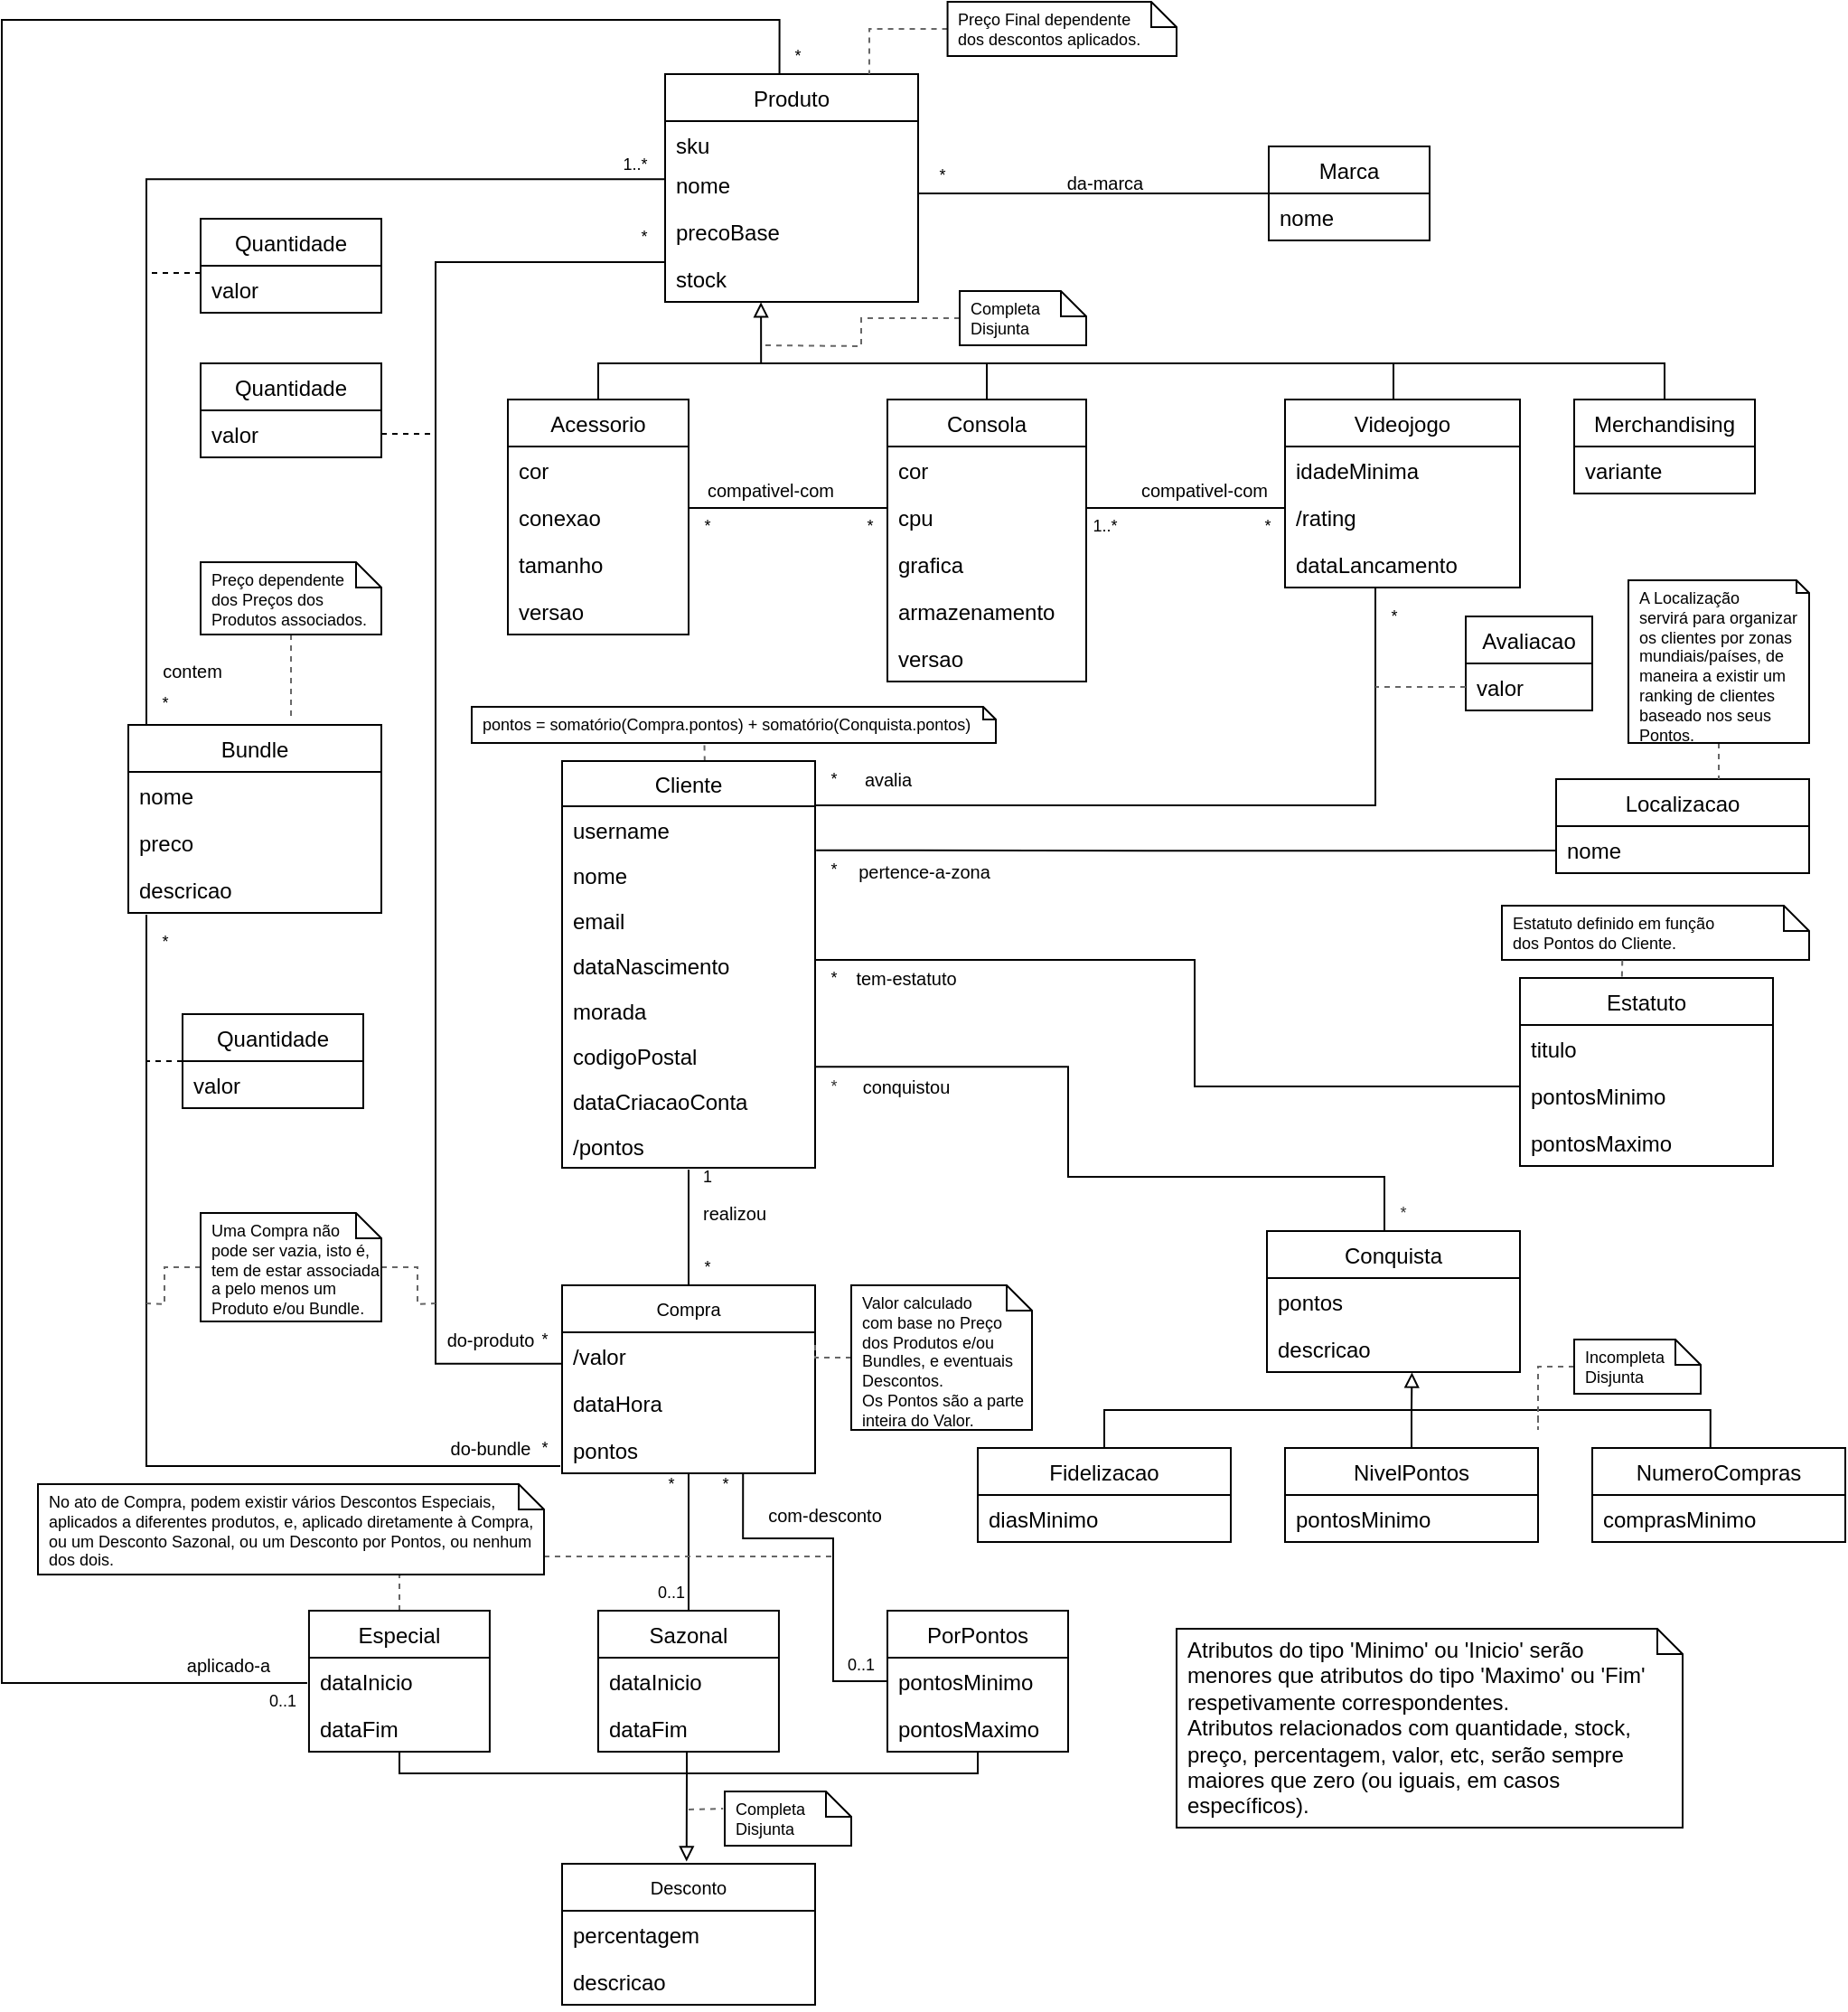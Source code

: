 <mxfile compressed="true" version="12.9.3" type="device"><diagram id="XirdAYtwLanPhZYWPiUQ" name="Page-1"><mxGraphModel dx="2048" dy="654" grid="1" gridSize="10" guides="0" tooltips="1" connect="0" arrows="1" fold="0" page="1" pageScale="1" pageWidth="827" pageHeight="1169" math="0" shadow="0"><root><mxCell id="0"/><mxCell id="1" parent="0"/><mxCell id="_2q6Q1cJk5PwGwruxOZ1-65" style="edgeStyle=orthogonalEdgeStyle;rounded=0;orthogonalLoop=1;jettySize=auto;html=1;startArrow=none;startFill=0;endArrow=none;endFill=0;exitX=0.452;exitY=0.001;exitDx=0;exitDy=0;exitPerimeter=0;" parent="1" source="MIQp0R-7wLydccES5jGq-1" edge="1"><mxGeometry relative="1" as="geometry"><mxPoint x="-41.03" y="969.97" as="targetPoint"/><Array as="points"><mxPoint x="220" y="50"/><mxPoint x="-210" y="50"/><mxPoint x="-210" y="970"/></Array><mxPoint x="186.97" y="-30.03" as="sourcePoint"/></mxGeometry></mxCell><mxCell id="MIQp0R-7wLydccES5jGq-1" value="Produto" style="swimlane;fontStyle=0;childLayout=stackLayout;horizontal=1;startSize=26;horizontalStack=0;resizeParent=1;resizeParentMax=0;resizeLast=0;collapsible=1;marginBottom=0;" parent="1" vertex="1"><mxGeometry x="157" y="80" width="140" height="126" as="geometry"/></mxCell><mxCell id="MIQp0R-7wLydccES5jGq-2" value="sku" style="text;strokeColor=none;fillColor=none;align=left;verticalAlign=top;spacingLeft=4;spacingRight=4;overflow=hidden;rotatable=0;points=[[0,0.5],[1,0.5]];portConstraint=eastwest;fontStyle=0" parent="MIQp0R-7wLydccES5jGq-1" vertex="1"><mxGeometry y="26" width="140" height="22" as="geometry"/></mxCell><mxCell id="MIQp0R-7wLydccES5jGq-3" value="nome" style="text;strokeColor=none;fillColor=none;align=left;verticalAlign=top;spacingLeft=4;spacingRight=4;overflow=hidden;rotatable=0;points=[[0,0.5],[1,0.5]];portConstraint=eastwest;" parent="MIQp0R-7wLydccES5jGq-1" vertex="1"><mxGeometry y="48" width="140" height="26" as="geometry"/></mxCell><mxCell id="pfozuLnbSgyj9TIMn1p2-9" value="precoBase" style="text;strokeColor=none;fillColor=none;align=left;verticalAlign=top;spacingLeft=4;spacingRight=4;overflow=hidden;rotatable=0;points=[[0,0.5],[1,0.5]];portConstraint=eastwest;" parent="MIQp0R-7wLydccES5jGq-1" vertex="1"><mxGeometry y="74" width="140" height="26" as="geometry"/></mxCell><mxCell id="_2q6Q1cJk5PwGwruxOZ1-12" value="stock" style="text;strokeColor=none;fillColor=none;align=left;verticalAlign=top;spacingLeft=4;spacingRight=4;overflow=hidden;rotatable=0;points=[[0,0.5],[1,0.5]];portConstraint=eastwest;" parent="MIQp0R-7wLydccES5jGq-1" vertex="1"><mxGeometry y="100" width="140" height="26" as="geometry"/></mxCell><mxCell id="MIQp0R-7wLydccES5jGq-10" style="edgeStyle=orthogonalEdgeStyle;rounded=0;orthogonalLoop=1;jettySize=auto;html=1;exitX=0;exitY=0.5;exitDx=0;exitDy=0;startArrow=none;startFill=0;endArrow=none;endFill=0;" parent="1" source="MIQp0R-7wLydccES5jGq-5" edge="1"><mxGeometry relative="1" as="geometry"><mxPoint x="297" y="146" as="targetPoint"/><Array as="points"><mxPoint x="297" y="146"/></Array></mxGeometry></mxCell><mxCell id="MIQp0R-7wLydccES5jGq-11" value="da-marca" style="text;html=1;align=center;verticalAlign=middle;resizable=0;points=[];labelBackgroundColor=none;fontSize=10;" parent="MIQp0R-7wLydccES5jGq-10" vertex="1" connectable="0"><mxGeometry x="-0.094" relative="1" as="geometry"><mxPoint x="-2.76" y="-6" as="offset"/></mxGeometry></mxCell><mxCell id="MIQp0R-7wLydccES5jGq-12" value="*" style="text;html=1;align=center;verticalAlign=top;resizable=0;points=[];labelBackgroundColor=none;labelPosition=center;verticalLabelPosition=bottom;fontSize=9;" parent="MIQp0R-7wLydccES5jGq-10" vertex="1" connectable="0"><mxGeometry x="0.287" y="-1" relative="1" as="geometry"><mxPoint x="-56.17" y="-21" as="offset"/></mxGeometry></mxCell><mxCell id="MIQp0R-7wLydccES5jGq-47" style="edgeStyle=orthogonalEdgeStyle;rounded=0;orthogonalLoop=1;jettySize=auto;html=1;endArrow=block;endFill=0;entryX=0.379;entryY=1.007;entryDx=0;entryDy=0;entryPerimeter=0;" parent="1" source="MIQp0R-7wLydccES5jGq-35" target="_2q6Q1cJk5PwGwruxOZ1-12" edge="1"><mxGeometry relative="1" as="geometry"><mxPoint x="210" y="210" as="targetPoint"/><Array as="points"><mxPoint x="560" y="240"/><mxPoint x="210" y="240"/></Array></mxGeometry></mxCell><mxCell id="pfozuLnbSgyj9TIMn1p2-22" style="edgeStyle=orthogonalEdgeStyle;rounded=0;orthogonalLoop=1;jettySize=auto;html=1;endArrow=none;endFill=0;dashed=1;fillColor=#f5f5f5;strokeColor=#666666;" parent="1" source="MIQp0R-7wLydccES5jGq-49" edge="1"><mxGeometry relative="1" as="geometry"><mxPoint x="210" y="230" as="targetPoint"/></mxGeometry></mxCell><mxCell id="MIQp0R-7wLydccES5jGq-49" value="Completa&lt;br style=&quot;font-size: 9px&quot;&gt;Disjunta" style="shape=note;whiteSpace=wrap;html=1;size=14;verticalAlign=top;align=left;spacingTop=-2;fontSize=9;spacingLeft=4;" parent="1" vertex="1"><mxGeometry x="320" y="200" width="70" height="30" as="geometry"/></mxCell><mxCell id="MIQp0R-7wLydccES5jGq-17" value="Consola" style="swimlane;fontStyle=0;childLayout=stackLayout;horizontal=1;startSize=26;horizontalStack=0;resizeParent=1;resizeParentMax=0;resizeLast=0;collapsible=1;marginBottom=0;labelBackgroundColor=none;" parent="1" vertex="1"><mxGeometry x="280" y="260" width="110" height="156" as="geometry"/></mxCell><mxCell id="MIQp0R-7wLydccES5jGq-18" value="cor" style="text;strokeColor=none;fillColor=none;align=left;verticalAlign=top;spacingLeft=4;spacingRight=4;overflow=hidden;rotatable=0;points=[[0,0.5],[1,0.5]];portConstraint=eastwest;" parent="MIQp0R-7wLydccES5jGq-17" vertex="1"><mxGeometry y="26" width="110" height="26" as="geometry"/></mxCell><mxCell id="pfozuLnbSgyj9TIMn1p2-3" value="cpu" style="text;strokeColor=none;fillColor=none;align=left;verticalAlign=top;spacingLeft=4;spacingRight=4;overflow=hidden;rotatable=0;points=[[0,0.5],[1,0.5]];portConstraint=eastwest;" parent="MIQp0R-7wLydccES5jGq-17" vertex="1"><mxGeometry y="52" width="110" height="26" as="geometry"/></mxCell><mxCell id="pfozuLnbSgyj9TIMn1p2-4" value="grafica" style="text;strokeColor=none;fillColor=none;align=left;verticalAlign=top;spacingLeft=4;spacingRight=4;overflow=hidden;rotatable=0;points=[[0,0.5],[1,0.5]];portConstraint=eastwest;" parent="MIQp0R-7wLydccES5jGq-17" vertex="1"><mxGeometry y="78" width="110" height="26" as="geometry"/></mxCell><mxCell id="pfozuLnbSgyj9TIMn1p2-1" value="armazenamento" style="text;strokeColor=none;fillColor=none;align=left;verticalAlign=top;spacingLeft=4;spacingRight=4;overflow=hidden;rotatable=0;points=[[0,0.5],[1,0.5]];portConstraint=eastwest;" parent="MIQp0R-7wLydccES5jGq-17" vertex="1"><mxGeometry y="104" width="110" height="26" as="geometry"/></mxCell><mxCell id="pfozuLnbSgyj9TIMn1p2-2" value="versao" style="text;strokeColor=none;fillColor=none;align=left;verticalAlign=top;spacingLeft=4;spacingRight=4;overflow=hidden;rotatable=0;points=[[0,0.5],[1,0.5]];portConstraint=eastwest;" parent="MIQp0R-7wLydccES5jGq-17" vertex="1"><mxGeometry y="130" width="110" height="26" as="geometry"/></mxCell><mxCell id="MIQp0R-7wLydccES5jGq-60" value="Localizacao" style="swimlane;fontStyle=0;childLayout=stackLayout;horizontal=1;startSize=26;horizontalStack=0;resizeParent=1;resizeParentMax=0;resizeLast=0;collapsible=1;marginBottom=0;" parent="1" vertex="1"><mxGeometry x="650" y="470" width="140" height="52" as="geometry"/></mxCell><mxCell id="MIQp0R-7wLydccES5jGq-62" value="nome" style="text;strokeColor=none;fillColor=none;align=left;verticalAlign=top;spacingLeft=4;spacingRight=4;overflow=hidden;rotatable=0;points=[[0,0.5],[1,0.5]];portConstraint=eastwest;" parent="MIQp0R-7wLydccES5jGq-60" vertex="1"><mxGeometry y="26" width="140" height="26" as="geometry"/></mxCell><mxCell id="MIQp0R-7wLydccES5jGq-64" style="edgeStyle=orthogonalEdgeStyle;rounded=0;orthogonalLoop=1;jettySize=auto;html=1;endArrow=none;endFill=0;startArrow=none;startFill=0;entryX=0.029;entryY=-0.034;entryDx=0;entryDy=0;entryPerimeter=0;exitX=0.003;exitY=0.376;exitDx=0;exitDy=0;exitPerimeter=0;" parent="1" target="MIQp0R-7wLydccES5jGq-66" edge="1"><mxGeometry relative="1" as="geometry"><mxPoint x="240" y="592" as="targetPoint"/><Array as="points"><mxPoint x="445" y="510"/></Array><mxPoint x="650.42" y="509.552" as="sourcePoint"/></mxGeometry></mxCell><mxCell id="MIQp0R-7wLydccES5jGq-65" value="pertence-a-zona" style="text;html=1;align=center;verticalAlign=middle;resizable=0;points=[];labelBackgroundColor=#ffffff;fontSize=10;" parent="MIQp0R-7wLydccES5jGq-64" vertex="1" connectable="0"><mxGeometry x="0.591" y="-2" relative="1" as="geometry"><mxPoint x="-24.22" y="12.99" as="offset"/></mxGeometry></mxCell><mxCell id="MIQp0R-7wLydccES5jGq-66" value="*" style="text;html=1;align=center;verticalAlign=middle;resizable=0;points=[];autosize=1;fontSize=9;" parent="1" vertex="1"><mxGeometry x="240" y="510" width="20" height="20" as="geometry"/></mxCell><mxCell id="LWDZy-0z9OlsnBG2w6dG-8" style="edgeStyle=elbowEdgeStyle;rounded=0;orthogonalLoop=1;jettySize=auto;html=1;endArrow=none;endFill=0;fillColor=#f5f5f5;strokeColor=#666666;dashed=1;" parent="1" source="MIQp0R-7wLydccES5jGq-85" target="MIQp0R-7wLydccES5jGq-60" edge="1"><mxGeometry relative="1" as="geometry"/></mxCell><mxCell id="MIQp0R-7wLydccES5jGq-85" value="A Localização&lt;br style=&quot;font-size: 9px&quot;&gt;servirá para organizar os clientes por zonas mundiais/países, de maneira a existir um ranking de clientes baseado nos seus Pontos." style="shape=note;whiteSpace=wrap;html=1;size=7;verticalAlign=top;align=left;spacingTop=-2;fontSize=9;spacingLeft=4;" parent="1" vertex="1"><mxGeometry x="690" y="360" width="100" height="90" as="geometry"/></mxCell><mxCell id="MIQp0R-7wLydccES5jGq-86" value="pontos = somatório(Compra.pontos) + somatório(Conquista.pontos)" style="shape=note;whiteSpace=wrap;html=1;size=7;verticalAlign=top;align=left;spacingTop=-2;fontSize=9;spacingLeft=4;" parent="1" vertex="1"><mxGeometry x="50" y="430" width="290" height="20" as="geometry"/></mxCell><mxCell id="MIQp0R-7wLydccES5jGq-35" value="Videojogo" style="swimlane;fontStyle=0;childLayout=stackLayout;horizontal=1;startSize=26;horizontalStack=0;resizeParent=1;resizeParentMax=0;resizeLast=0;collapsible=1;marginBottom=0;" parent="1" vertex="1"><mxGeometry x="500" y="260" width="130" height="104" as="geometry"/></mxCell><mxCell id="MIQp0R-7wLydccES5jGq-36" value="idadeMinima" style="text;strokeColor=none;fillColor=none;align=left;verticalAlign=top;spacingLeft=4;spacingRight=4;overflow=hidden;rotatable=0;points=[[0,0.5],[1,0.5]];portConstraint=eastwest;" parent="MIQp0R-7wLydccES5jGq-35" vertex="1"><mxGeometry y="26" width="130" height="26" as="geometry"/></mxCell><mxCell id="_2q6Q1cJk5PwGwruxOZ1-70" value="/rating" style="text;strokeColor=none;fillColor=none;align=left;verticalAlign=top;spacingLeft=4;spacingRight=4;overflow=hidden;rotatable=0;points=[[0,0.5],[1,0.5]];portConstraint=eastwest;fontStyle=0" parent="MIQp0R-7wLydccES5jGq-35" vertex="1"><mxGeometry y="52" width="130" height="26" as="geometry"/></mxCell><mxCell id="_2q6Q1cJk5PwGwruxOZ1-71" value="dataLancamento" style="text;strokeColor=none;fillColor=none;align=left;verticalAlign=top;spacingLeft=4;spacingRight=4;overflow=hidden;rotatable=0;points=[[0,0.5],[1,0.5]];portConstraint=eastwest;" parent="MIQp0R-7wLydccES5jGq-35" vertex="1"><mxGeometry y="78" width="130" height="26" as="geometry"/></mxCell><mxCell id="pfozuLnbSgyj9TIMn1p2-18" style="edgeStyle=orthogonalEdgeStyle;rounded=0;orthogonalLoop=1;jettySize=auto;html=1;endArrow=none;endFill=0;" parent="1" source="_2q6Q1cJk5PwGwruxOZ1-88" edge="1"><mxGeometry relative="1" as="geometry"><mxPoint x="560" y="240" as="targetPoint"/><Array as="points"><mxPoint x="710" y="240"/></Array></mxGeometry></mxCell><mxCell id="_2q6Q1cJk5PwGwruxOZ1-88" value="Merchandising" style="swimlane;fontStyle=0;childLayout=stackLayout;horizontal=1;startSize=26;horizontalStack=0;resizeParent=1;resizeParentMax=0;resizeLast=0;collapsible=1;marginBottom=0;" parent="1" vertex="1"><mxGeometry x="660" y="260" width="100" height="52" as="geometry"/></mxCell><mxCell id="_2q6Q1cJk5PwGwruxOZ1-89" value="variante" style="text;strokeColor=none;fillColor=none;align=left;verticalAlign=top;spacingLeft=4;spacingRight=4;overflow=hidden;rotatable=0;points=[[0,0.5],[1,0.5]];portConstraint=eastwest;" parent="_2q6Q1cJk5PwGwruxOZ1-88" vertex="1"><mxGeometry y="26" width="100" height="26" as="geometry"/></mxCell><mxCell id="7Y3VVG3IuAbNkwIGf_hA-19" style="edgeStyle=orthogonalEdgeStyle;rounded=0;orthogonalLoop=1;jettySize=auto;html=1;endArrow=none;endFill=0;fontSize=10;" parent="1" source="_2q6Q1cJk5PwGwruxOZ1-68" edge="1"><mxGeometry relative="1" as="geometry"><mxPoint x="210" y="240" as="targetPoint"/><Array as="points"><mxPoint x="120" y="240"/></Array></mxGeometry></mxCell><mxCell id="_2q6Q1cJk5PwGwruxOZ1-68" value="Acessorio" style="swimlane;fontStyle=0;childLayout=stackLayout;horizontal=1;startSize=26;horizontalStack=0;resizeParent=1;resizeParentMax=0;resizeLast=0;collapsible=1;marginBottom=0;" parent="1" vertex="1"><mxGeometry x="70" y="260" width="100" height="130" as="geometry"/></mxCell><mxCell id="_2q6Q1cJk5PwGwruxOZ1-69" value="cor" style="text;strokeColor=none;fillColor=none;align=left;verticalAlign=top;spacingLeft=4;spacingRight=4;overflow=hidden;rotatable=0;points=[[0,0.5],[1,0.5]];portConstraint=eastwest;" parent="_2q6Q1cJk5PwGwruxOZ1-68" vertex="1"><mxGeometry y="26" width="100" height="26" as="geometry"/></mxCell><mxCell id="pfozuLnbSgyj9TIMn1p2-5" value="conexao" style="text;strokeColor=none;fillColor=none;align=left;verticalAlign=top;spacingLeft=4;spacingRight=4;overflow=hidden;rotatable=0;points=[[0,0.5],[1,0.5]];portConstraint=eastwest;" parent="_2q6Q1cJk5PwGwruxOZ1-68" vertex="1"><mxGeometry y="52" width="100" height="26" as="geometry"/></mxCell><mxCell id="pfozuLnbSgyj9TIMn1p2-6" value="tamanho" style="text;strokeColor=none;fillColor=none;align=left;verticalAlign=top;spacingLeft=4;spacingRight=4;overflow=hidden;rotatable=0;points=[[0,0.5],[1,0.5]];portConstraint=eastwest;" parent="_2q6Q1cJk5PwGwruxOZ1-68" vertex="1"><mxGeometry y="78" width="100" height="26" as="geometry"/></mxCell><mxCell id="pfozuLnbSgyj9TIMn1p2-7" value="versao" style="text;strokeColor=none;fillColor=none;align=left;verticalAlign=top;spacingLeft=4;spacingRight=4;overflow=hidden;rotatable=0;points=[[0,0.5],[1,0.5]];portConstraint=eastwest;" parent="_2q6Q1cJk5PwGwruxOZ1-68" vertex="1"><mxGeometry y="104" width="100" height="26" as="geometry"/></mxCell><mxCell id="pfozuLnbSgyj9TIMn1p2-27" style="edgeStyle=orthogonalEdgeStyle;rounded=0;orthogonalLoop=1;jettySize=auto;html=1;endArrow=none;endFill=0;entryX=0;entryY=0.308;entryDx=0;entryDy=0;entryPerimeter=0;" parent="1" source="MIQp0R-7wLydccES5jGq-17" target="_2q6Q1cJk5PwGwruxOZ1-70" edge="1"><mxGeometry relative="1" as="geometry"><mxPoint x="490" y="320" as="targetPoint"/><Array as="points"><mxPoint x="430" y="320"/><mxPoint x="430" y="320"/></Array></mxGeometry></mxCell><mxCell id="McSTufc3UPeIgjIB0Vpb-1" style="edgeStyle=orthogonalEdgeStyle;rounded=0;orthogonalLoop=1;jettySize=auto;html=1;endArrow=none;endFill=0;" parent="1" source="MIQp0R-7wLydccES5jGq-17" edge="1"><mxGeometry relative="1" as="geometry"><mxPoint x="335" y="240" as="targetPoint"/></mxGeometry></mxCell><mxCell id="MIQp0R-7wLydccES5jGq-5" value="Marca" style="swimlane;fontStyle=0;childLayout=stackLayout;horizontal=1;startSize=26;horizontalStack=0;resizeParent=1;resizeParentMax=0;resizeLast=0;collapsible=1;marginBottom=0;" parent="1" vertex="1"><mxGeometry x="491" y="120" width="89" height="52" as="geometry"/></mxCell><mxCell id="MIQp0R-7wLydccES5jGq-6" value="nome" style="text;strokeColor=none;fillColor=none;align=left;verticalAlign=top;spacingLeft=4;spacingRight=4;overflow=hidden;rotatable=0;points=[[0,0.5],[1,0.5]];portConstraint=eastwest;fontStyle=0" parent="MIQp0R-7wLydccES5jGq-5" vertex="1"><mxGeometry y="26" width="89" height="26" as="geometry"/></mxCell><mxCell id="MIQp0R-7wLydccES5jGq-87" value="Compra" style="swimlane;fontStyle=0;childLayout=stackLayout;horizontal=1;startSize=26;horizontalStack=0;resizeParent=1;resizeParentMax=0;resizeLast=0;collapsible=1;marginBottom=0;fontSize=10;align=center;" parent="1" vertex="1"><mxGeometry x="100" y="750" width="140" height="104" as="geometry"/></mxCell><mxCell id="MIQp0R-7wLydccES5jGq-89" value="/valor" style="text;align=left;verticalAlign=top;spacingLeft=4;spacingRight=4;overflow=hidden;rotatable=0;points=[[0,0.5],[1,0.5]];portConstraint=eastwest;fontStyle=0" parent="MIQp0R-7wLydccES5jGq-87" vertex="1"><mxGeometry y="26" width="140" height="26" as="geometry"/></mxCell><mxCell id="MIQp0R-7wLydccES5jGq-90" value="dataHora" style="text;strokeColor=none;fillColor=none;align=left;verticalAlign=top;spacingLeft=4;spacingRight=4;overflow=hidden;rotatable=0;points=[[0,0.5],[1,0.5]];portConstraint=eastwest;" parent="MIQp0R-7wLydccES5jGq-87" vertex="1"><mxGeometry y="52" width="140" height="26" as="geometry"/></mxCell><mxCell id="MIQp0R-7wLydccES5jGq-91" value="pontos" style="text;strokeColor=none;fillColor=none;align=left;verticalAlign=top;spacingLeft=4;spacingRight=4;overflow=hidden;rotatable=0;points=[[0,0.5],[1,0.5]];portConstraint=eastwest;fontStyle=0" parent="MIQp0R-7wLydccES5jGq-87" vertex="1"><mxGeometry y="78" width="140" height="26" as="geometry"/></mxCell><mxCell id="MIQp0R-7wLydccES5jGq-95" value="1" style="text;html=1;align=center;verticalAlign=middle;resizable=0;points=[];autosize=1;fontSize=9;" parent="1" vertex="1"><mxGeometry x="170" y="680" width="20" height="20" as="geometry"/></mxCell><mxCell id="MIQp0R-7wLydccES5jGq-96" value="*" style="text;html=1;align=center;verticalAlign=middle;resizable=0;points=[];autosize=1;fontSize=9;" parent="1" vertex="1"><mxGeometry x="170" y="730" width="20" height="20" as="geometry"/></mxCell><mxCell id="_2q6Q1cJk5PwGwruxOZ1-76" value="Avaliacao" style="swimlane;fontStyle=0;childLayout=stackLayout;horizontal=1;startSize=26;horizontalStack=0;resizeParent=1;resizeParentMax=0;resizeLast=0;collapsible=1;marginBottom=0;align=center;html=0;" parent="1" vertex="1"><mxGeometry x="600" y="380" width="70" height="52" as="geometry"/></mxCell><mxCell id="_2q6Q1cJk5PwGwruxOZ1-79" value="valor" style="text;strokeColor=none;fillColor=none;align=left;verticalAlign=top;spacingLeft=4;spacingRight=4;overflow=hidden;rotatable=0;points=[[0,0.5],[1,0.5]];portConstraint=eastwest;" parent="_2q6Q1cJk5PwGwruxOZ1-76" vertex="1"><mxGeometry y="26" width="70" height="26" as="geometry"/></mxCell><mxCell id="MIQp0R-7wLydccES5jGq-97" value="Desconto" style="swimlane;fontStyle=0;childLayout=stackLayout;horizontal=1;startSize=26;horizontalStack=0;resizeParent=1;resizeParentMax=0;resizeLast=0;collapsible=1;marginBottom=0;fontSize=10;align=center;" parent="1" vertex="1"><mxGeometry x="100" y="1070" width="140" height="78" as="geometry"/></mxCell><mxCell id="MIQp0R-7wLydccES5jGq-99" value="percentagem" style="text;strokeColor=none;fillColor=none;align=left;verticalAlign=top;spacingLeft=4;spacingRight=4;overflow=hidden;rotatable=0;points=[[0,0.5],[1,0.5]];portConstraint=eastwest;fontStyle=0" parent="MIQp0R-7wLydccES5jGq-97" vertex="1"><mxGeometry y="26" width="140" height="26" as="geometry"/></mxCell><mxCell id="_2q6Q1cJk5PwGwruxOZ1-59" value="descricao" style="text;strokeColor=none;fillColor=none;align=left;verticalAlign=top;spacingLeft=4;spacingRight=4;overflow=hidden;rotatable=0;points=[[0,0.5],[1,0.5]];portConstraint=eastwest;fontStyle=0" parent="MIQp0R-7wLydccES5jGq-97" vertex="1"><mxGeometry y="52" width="140" height="26" as="geometry"/></mxCell><mxCell id="MIQp0R-7wLydccES5jGq-103" style="edgeStyle=orthogonalEdgeStyle;rounded=0;orthogonalLoop=1;jettySize=auto;html=1;startArrow=none;startFill=0;endArrow=none;endFill=0;fontSize=10;exitX=0;exitY=0.67;exitDx=0;exitDy=0;exitPerimeter=0;" parent="1" edge="1"><mxGeometry relative="1" as="geometry"><mxPoint x="157" y="184" as="targetPoint"/><Array as="points"><mxPoint x="30" y="793"/><mxPoint x="30" y="184"/></Array><mxPoint x="100" y="793.42" as="sourcePoint"/></mxGeometry></mxCell><mxCell id="MIQp0R-7wLydccES5jGq-104" value="*" style="text;html=1;align=center;verticalAlign=middle;resizable=0;points=[];autosize=1;fontSize=9;" parent="1" vertex="1"><mxGeometry x="135" y="160" width="20" height="20" as="geometry"/></mxCell><mxCell id="MIQp0R-7wLydccES5jGq-107" value="Estatuto" style="swimlane;fontStyle=0;childLayout=stackLayout;horizontal=1;startSize=26;horizontalStack=0;resizeParent=1;resizeParentMax=0;resizeLast=0;collapsible=1;marginBottom=0;fontSize=12;align=center;" parent="1" vertex="1"><mxGeometry x="630" y="580" width="140" height="104" as="geometry"/></mxCell><mxCell id="MIQp0R-7wLydccES5jGq-108" value="titulo" style="text;strokeColor=none;fillColor=none;align=left;verticalAlign=top;spacingLeft=4;spacingRight=4;overflow=hidden;rotatable=0;points=[[0,0.5],[1,0.5]];portConstraint=eastwest;fontStyle=0" parent="MIQp0R-7wLydccES5jGq-107" vertex="1"><mxGeometry y="26" width="140" height="26" as="geometry"/></mxCell><mxCell id="_2q6Q1cJk5PwGwruxOZ1-93" value="pontosMinimo" style="text;strokeColor=none;fillColor=none;align=left;verticalAlign=top;spacingLeft=4;spacingRight=4;overflow=hidden;rotatable=0;points=[[0,0.5],[1,0.5]];portConstraint=eastwest;fontStyle=0" parent="MIQp0R-7wLydccES5jGq-107" vertex="1"><mxGeometry y="52" width="140" height="26" as="geometry"/></mxCell><mxCell id="_2q6Q1cJk5PwGwruxOZ1-94" value="pontosMaximo" style="text;strokeColor=none;fillColor=none;align=left;verticalAlign=top;spacingLeft=4;spacingRight=4;overflow=hidden;rotatable=0;points=[[0,0.5],[1,0.5]];portConstraint=eastwest;fontStyle=0" parent="MIQp0R-7wLydccES5jGq-107" vertex="1"><mxGeometry y="78" width="140" height="26" as="geometry"/></mxCell><mxCell id="MIQp0R-7wLydccES5jGq-110" value="Conquista" style="swimlane;fontStyle=0;childLayout=stackLayout;horizontal=1;startSize=26;horizontalStack=0;resizeParent=1;resizeParentMax=0;resizeLast=0;collapsible=1;marginBottom=0;fontSize=12;align=center;" parent="1" vertex="1"><mxGeometry x="490" y="720" width="140" height="78" as="geometry"/></mxCell><mxCell id="MIQp0R-7wLydccES5jGq-112" value="pontos" style="text;strokeColor=none;fillColor=none;align=left;verticalAlign=top;spacingLeft=4;spacingRight=4;overflow=hidden;rotatable=0;points=[[0,0.5],[1,0.5]];portConstraint=eastwest;fontStyle=0" parent="MIQp0R-7wLydccES5jGq-110" vertex="1"><mxGeometry y="26" width="140" height="26" as="geometry"/></mxCell><mxCell id="MIQp0R-7wLydccES5jGq-111" value="descricao" style="text;strokeColor=none;fillColor=none;align=left;verticalAlign=top;spacingLeft=4;spacingRight=4;overflow=hidden;rotatable=0;points=[[0,0.5],[1,0.5]];portConstraint=eastwest;fontStyle=0" parent="MIQp0R-7wLydccES5jGq-110" vertex="1"><mxGeometry y="52" width="140" height="26" as="geometry"/></mxCell><mxCell id="MIQp0R-7wLydccES5jGq-113" style="edgeStyle=orthogonalEdgeStyle;rounded=0;orthogonalLoop=1;jettySize=auto;html=1;startArrow=none;startFill=0;endArrow=none;endFill=0;fontSize=10;" parent="1" edge="1"><mxGeometry relative="1" as="geometry"><mxPoint x="240" y="570" as="sourcePoint"/><Array as="points"><mxPoint x="450" y="570"/><mxPoint x="450" y="640"/></Array><mxPoint x="630" y="640" as="targetPoint"/></mxGeometry></mxCell><mxCell id="MIQp0R-7wLydccES5jGq-114" value="tem-estatuto" style="text;html=1;align=center;verticalAlign=middle;resizable=0;points=[];labelBackgroundColor=#ffffff;fontSize=10;" parent="MIQp0R-7wLydccES5jGq-113" vertex="1" connectable="0"><mxGeometry x="0.776" relative="1" as="geometry"><mxPoint x="-288.4" y="-60" as="offset"/></mxGeometry></mxCell><mxCell id="MIQp0R-7wLydccES5jGq-127" value="Estatuto definido em função&amp;nbsp;&lt;br style=&quot;font-size: 9px&quot;&gt;dos Pontos do Cliente." style="shape=note;whiteSpace=wrap;html=1;size=14;verticalAlign=top;align=left;spacingTop=-2;fontSize=9;spacingLeft=4;" parent="1" vertex="1"><mxGeometry x="620" y="540" width="170" height="30" as="geometry"/></mxCell><mxCell id="pfozuLnbSgyj9TIMn1p2-10" style="edgeStyle=orthogonalEdgeStyle;rounded=0;orthogonalLoop=1;jettySize=auto;html=1;entryX=1;entryY=0.263;entryDx=0;entryDy=0;entryPerimeter=0;endArrow=none;endFill=0;dashed=1;fillColor=#f5f5f5;strokeColor=#666666;" parent="1" source="MIQp0R-7wLydccES5jGq-128" target="MIQp0R-7wLydccES5jGq-89" edge="1"><mxGeometry relative="1" as="geometry"/></mxCell><mxCell id="MIQp0R-7wLydccES5jGq-128" value="Valor calculado &lt;br&gt;com base no Preço dos Produtos e/ou Bundles, e eventuais Descontos.&lt;br&gt;Os Pontos são a parte inteira do Valor." style="shape=note;whiteSpace=wrap;html=1;size=14;verticalAlign=top;align=left;spacingTop=-2;fontSize=9;spacingLeft=4;" parent="1" vertex="1"><mxGeometry x="260" y="750" width="100" height="80" as="geometry"/></mxCell><mxCell id="MIQp0R-7wLydccES5jGq-133" value="" style="endArrow=none;html=1;fontSize=9;fillColor=#f5f5f5;strokeColor=#666666;rounded=0;exitX=0.403;exitY=-0.007;exitDx=0;exitDy=0;exitPerimeter=0;entryX=0.392;entryY=1.006;entryDx=0;entryDy=0;entryPerimeter=0;dashed=1;" parent="1" source="MIQp0R-7wLydccES5jGq-107" target="MIQp0R-7wLydccES5jGq-127" edge="1"><mxGeometry width="50" height="50" relative="1" as="geometry"><mxPoint x="690" y="779" as="sourcePoint"/><mxPoint x="690" y="770" as="targetPoint"/><Array as="points"/></mxGeometry></mxCell><mxCell id="MIQp0R-7wLydccES5jGq-135" value="" style="endArrow=none;html=1;fontSize=9;exitX=0.635;exitY=0.001;exitDx=0;exitDy=0;exitPerimeter=0;entryX=0.444;entryY=1.052;entryDx=0;entryDy=0;entryPerimeter=0;dashed=1;fillColor=#f5f5f5;strokeColor=#666666;" parent="1" target="MIQp0R-7wLydccES5jGq-86" edge="1"><mxGeometry width="50" height="50" relative="1" as="geometry"><mxPoint x="178.9" y="460.2" as="sourcePoint"/><mxPoint x="240" y="510" as="targetPoint"/></mxGeometry></mxCell><mxCell id="_2q6Q1cJk5PwGwruxOZ1-9" style="edgeStyle=orthogonalEdgeStyle;rounded=0;orthogonalLoop=1;jettySize=auto;html=1;endArrow=none;endFill=0;" parent="1" source="_2q6Q1cJk5PwGwruxOZ1-1" edge="1"><mxGeometry relative="1" as="geometry"><mxPoint x="157" y="138.136" as="targetPoint"/><Array as="points"><mxPoint x="-130" y="138"/></Array></mxGeometry></mxCell><mxCell id="_2q6Q1cJk5PwGwruxOZ1-1" value="Bundle" style="swimlane;fontStyle=0;childLayout=stackLayout;horizontal=1;startSize=26;horizontalStack=0;resizeParent=1;resizeParentMax=0;resizeLast=0;collapsible=1;marginBottom=0;" parent="1" vertex="1"><mxGeometry x="-140" y="440" width="140" height="104" as="geometry"/></mxCell><mxCell id="_2q6Q1cJk5PwGwruxOZ1-5" value="nome" style="text;strokeColor=none;fillColor=none;align=left;verticalAlign=top;spacingLeft=4;spacingRight=4;overflow=hidden;rotatable=0;points=[[0,0.5],[1,0.5]];portConstraint=eastwest;" parent="_2q6Q1cJk5PwGwruxOZ1-1" vertex="1"><mxGeometry y="26" width="140" height="26" as="geometry"/></mxCell><mxCell id="_2q6Q1cJk5PwGwruxOZ1-3" value="preco" style="text;strokeColor=none;fillColor=none;align=left;verticalAlign=top;spacingLeft=4;spacingRight=4;overflow=hidden;rotatable=0;points=[[0,0.5],[1,0.5]];portConstraint=eastwest;fontStyle=0" parent="_2q6Q1cJk5PwGwruxOZ1-1" vertex="1"><mxGeometry y="52" width="140" height="26" as="geometry"/></mxCell><mxCell id="_2q6Q1cJk5PwGwruxOZ1-6" value="descricao" style="text;strokeColor=none;fillColor=none;align=left;verticalAlign=top;spacingLeft=4;spacingRight=4;overflow=hidden;rotatable=0;points=[[0,0.5],[1,0.5]];portConstraint=eastwest;" parent="_2q6Q1cJk5PwGwruxOZ1-1" vertex="1"><mxGeometry y="78" width="140" height="26" as="geometry"/></mxCell><mxCell id="_2q6Q1cJk5PwGwruxOZ1-10" value="1..*" style="text;html=1;align=center;verticalAlign=middle;resizable=0;points=[];autosize=1;fontSize=9;" parent="1" vertex="1"><mxGeometry x="125" y="120" width="30" height="20" as="geometry"/></mxCell><mxCell id="_2q6Q1cJk5PwGwruxOZ1-11" value="*" style="text;html=1;align=center;verticalAlign=middle;resizable=0;points=[];autosize=1;fontSize=9;" parent="1" vertex="1"><mxGeometry x="-130" y="418" width="20" height="20" as="geometry"/></mxCell><mxCell id="_2q6Q1cJk5PwGwruxOZ1-13" style="edgeStyle=orthogonalEdgeStyle;rounded=0;orthogonalLoop=1;jettySize=auto;html=1;endArrow=none;endFill=0;" parent="1" edge="1"><mxGeometry relative="1" as="geometry"><mxPoint x="99" y="850" as="targetPoint"/><Array as="points"><mxPoint x="-130" y="545"/><mxPoint x="-130" y="850"/></Array><mxPoint x="-130" y="545" as="sourcePoint"/></mxGeometry></mxCell><mxCell id="_2q6Q1cJk5PwGwruxOZ1-14" value="*" style="text;html=1;align=center;verticalAlign=middle;resizable=0;points=[];autosize=1;fontSize=9;" parent="1" vertex="1"><mxGeometry x="80" y="830" width="20" height="20" as="geometry"/></mxCell><mxCell id="_2q6Q1cJk5PwGwruxOZ1-15" value="*" style="text;html=1;align=center;verticalAlign=middle;resizable=0;points=[];autosize=1;fontSize=9;" parent="1" vertex="1"><mxGeometry x="80" y="770" width="20" height="20" as="geometry"/></mxCell><mxCell id="_2q6Q1cJk5PwGwruxOZ1-16" value="*" style="text;html=1;align=center;verticalAlign=middle;resizable=0;points=[];autosize=1;fontSize=9;" parent="1" vertex="1"><mxGeometry x="-130" y="550" width="20" height="20" as="geometry"/></mxCell><mxCell id="_2q6Q1cJk5PwGwruxOZ1-22" style="edgeStyle=orthogonalEdgeStyle;rounded=0;orthogonalLoop=1;jettySize=auto;html=1;endArrow=none;endFill=0;dashed=1;" parent="1" source="_2q6Q1cJk5PwGwruxOZ1-17" edge="1"><mxGeometry relative="1" as="geometry"><mxPoint x="-130" y="186" as="targetPoint"/><Array as="points"><mxPoint x="-130" y="190"/></Array></mxGeometry></mxCell><mxCell id="_2q6Q1cJk5PwGwruxOZ1-17" value="Quantidade" style="swimlane;fontStyle=0;childLayout=stackLayout;horizontal=1;startSize=26;horizontalStack=0;resizeParent=1;resizeParentMax=0;resizeLast=0;collapsible=1;marginBottom=0;" parent="1" vertex="1"><mxGeometry x="-100" y="160" width="100" height="52" as="geometry"/></mxCell><mxCell id="_2q6Q1cJk5PwGwruxOZ1-18" value="valor" style="text;strokeColor=none;fillColor=none;align=left;verticalAlign=top;spacingLeft=4;spacingRight=4;overflow=hidden;rotatable=0;points=[[0,0.5],[1,0.5]];portConstraint=eastwest;" parent="_2q6Q1cJk5PwGwruxOZ1-17" vertex="1"><mxGeometry y="26" width="100" height="26" as="geometry"/></mxCell><mxCell id="_2q6Q1cJk5PwGwruxOZ1-27" value="*" style="text;html=1;align=center;verticalAlign=middle;resizable=0;points=[];autosize=1;fontSize=9;" parent="1" vertex="1"><mxGeometry x="240" y="570" width="20" height="20" as="geometry"/></mxCell><mxCell id="_2q6Q1cJk5PwGwruxOZ1-41" style="edgeStyle=orthogonalEdgeStyle;rounded=0;orthogonalLoop=1;jettySize=auto;html=1;startArrow=none;startFill=0;endArrow=none;endFill=0;entryX=0.467;entryY=0.003;entryDx=0;entryDy=0;entryPerimeter=0;" parent="1" source="_2q6Q1cJk5PwGwruxOZ1-29" target="_2q6Q1cJk5PwGwruxOZ1-35" edge="1"><mxGeometry relative="1" as="geometry"><mxPoint x="570" y="819" as="targetPoint"/><Array as="points"><mxPoint x="400" y="819"/><mxPoint x="735" y="819"/></Array></mxGeometry></mxCell><mxCell id="_2q6Q1cJk5PwGwruxOZ1-29" value="Fidelizacao" style="swimlane;fontStyle=0;childLayout=stackLayout;horizontal=1;startSize=26;horizontalStack=0;resizeParent=1;resizeParentMax=0;resizeLast=0;collapsible=1;marginBottom=0;" parent="1" vertex="1"><mxGeometry x="330" y="840" width="140" height="52" as="geometry"/></mxCell><mxCell id="_2q6Q1cJk5PwGwruxOZ1-32" value="diasMinimo" style="text;strokeColor=none;fillColor=none;align=left;verticalAlign=top;spacingLeft=4;spacingRight=4;overflow=hidden;rotatable=0;points=[[0,0.5],[1,0.5]];portConstraint=eastwest;" parent="_2q6Q1cJk5PwGwruxOZ1-29" vertex="1"><mxGeometry y="26" width="140" height="26" as="geometry"/></mxCell><mxCell id="_2q6Q1cJk5PwGwruxOZ1-43" style="edgeStyle=orthogonalEdgeStyle;rounded=0;orthogonalLoop=1;jettySize=auto;html=1;entryX=0.573;entryY=1.008;entryDx=0;entryDy=0;entryPerimeter=0;startArrow=none;startFill=0;endArrow=block;endFill=0;" parent="1" source="_2q6Q1cJk5PwGwruxOZ1-33" target="MIQp0R-7wLydccES5jGq-111" edge="1"><mxGeometry relative="1" as="geometry"><Array as="points"><mxPoint x="570" y="819"/><mxPoint x="570" y="819"/></Array></mxGeometry></mxCell><mxCell id="_2q6Q1cJk5PwGwruxOZ1-33" value="NivelPontos" style="swimlane;fontStyle=0;childLayout=stackLayout;horizontal=1;startSize=26;horizontalStack=0;resizeParent=1;resizeParentMax=0;resizeLast=0;collapsible=1;marginBottom=0;" parent="1" vertex="1"><mxGeometry x="500" y="840" width="140" height="52" as="geometry"/></mxCell><mxCell id="_2q6Q1cJk5PwGwruxOZ1-34" value="pontosMinimo" style="text;strokeColor=none;fillColor=none;align=left;verticalAlign=top;spacingLeft=4;spacingRight=4;overflow=hidden;rotatable=0;points=[[0,0.5],[1,0.5]];portConstraint=eastwest;" parent="_2q6Q1cJk5PwGwruxOZ1-33" vertex="1"><mxGeometry y="26" width="140" height="26" as="geometry"/></mxCell><mxCell id="_2q6Q1cJk5PwGwruxOZ1-35" value="NumeroCompras" style="swimlane;fontStyle=0;childLayout=stackLayout;horizontal=1;startSize=26;horizontalStack=0;resizeParent=1;resizeParentMax=0;resizeLast=0;collapsible=1;marginBottom=0;" parent="1" vertex="1"><mxGeometry x="670" y="840" width="140" height="52" as="geometry"/></mxCell><mxCell id="_2q6Q1cJk5PwGwruxOZ1-36" value="comprasMinimo" style="text;strokeColor=none;fillColor=none;align=left;verticalAlign=top;spacingLeft=4;spacingRight=4;overflow=hidden;rotatable=0;points=[[0,0.5],[1,0.5]];portConstraint=eastwest;" parent="_2q6Q1cJk5PwGwruxOZ1-35" vertex="1"><mxGeometry y="26" width="140" height="26" as="geometry"/></mxCell><mxCell id="_2q6Q1cJk5PwGwruxOZ1-37" style="edgeStyle=orthogonalEdgeStyle;rounded=0;orthogonalLoop=1;jettySize=auto;html=1;startArrow=none;startFill=0;endArrow=none;endFill=0;exitX=1.002;exitY=0.765;exitDx=0;exitDy=0;exitPerimeter=0;" parent="1" source="_2q6Q1cJk5PwGwruxOZ1-25" edge="1"><mxGeometry relative="1" as="geometry"><mxPoint x="555" y="720" as="targetPoint"/><Array as="points"><mxPoint x="380" y="629"/><mxPoint x="380" y="690"/><mxPoint x="555" y="690"/></Array></mxGeometry></mxCell><mxCell id="3XgJ9-RP8o3magH9oCG7-12" style="edgeStyle=orthogonalEdgeStyle;rounded=0;orthogonalLoop=1;jettySize=auto;html=1;endArrow=none;endFill=0;fontSize=9;" parent="1" source="_2q6Q1cJk5PwGwruxOZ1-48" edge="1"><mxGeometry relative="1" as="geometry"><mxPoint x="170" y="854" as="targetPoint"/><Array as="points"><mxPoint x="170" y="892"/><mxPoint x="170" y="892"/></Array></mxGeometry></mxCell><mxCell id="_2q6Q1cJk5PwGwruxOZ1-48" value="Sazonal" style="swimlane;fontStyle=0;childLayout=stackLayout;horizontal=1;startSize=26;horizontalStack=0;resizeParent=1;resizeParentMax=0;resizeLast=0;collapsible=1;marginBottom=0;" parent="1" vertex="1"><mxGeometry x="119.97" y="929.97" width="100" height="78" as="geometry"/></mxCell><mxCell id="_2q6Q1cJk5PwGwruxOZ1-49" value="dataInicio" style="text;strokeColor=none;fillColor=none;align=left;verticalAlign=top;spacingLeft=4;spacingRight=4;overflow=hidden;rotatable=0;points=[[0,0.5],[1,0.5]];portConstraint=eastwest;" parent="_2q6Q1cJk5PwGwruxOZ1-48" vertex="1"><mxGeometry y="26" width="100" height="26" as="geometry"/></mxCell><mxCell id="_2q6Q1cJk5PwGwruxOZ1-51" value="dataFim" style="text;strokeColor=none;fillColor=none;align=left;verticalAlign=top;spacingLeft=4;spacingRight=4;overflow=hidden;rotatable=0;points=[[0,0.5],[1,0.5]];portConstraint=eastwest;" parent="_2q6Q1cJk5PwGwruxOZ1-48" vertex="1"><mxGeometry y="52" width="100" height="26" as="geometry"/></mxCell><mxCell id="VAWkQW0UW7k_NPUtA9iW-5" style="edgeStyle=orthogonalEdgeStyle;rounded=0;orthogonalLoop=1;jettySize=auto;html=1;entryX=0.715;entryY=1.036;entryDx=0;entryDy=0;entryPerimeter=0;endArrow=none;endFill=0;dashed=1;fillColor=#f5f5f5;strokeColor=#666666;" parent="1" source="_2q6Q1cJk5PwGwruxOZ1-52" target="3XgJ9-RP8o3magH9oCG7-26" edge="1"><mxGeometry relative="1" as="geometry"/></mxCell><mxCell id="_2q6Q1cJk5PwGwruxOZ1-52" value="Especial" style="swimlane;fontStyle=0;childLayout=stackLayout;horizontal=1;startSize=26;horizontalStack=0;resizeParent=1;resizeParentMax=0;resizeLast=0;collapsible=1;marginBottom=0;" parent="1" vertex="1"><mxGeometry x="-40.03" y="929.97" width="100" height="78" as="geometry"/></mxCell><mxCell id="_2q6Q1cJk5PwGwruxOZ1-54" value="dataInicio" style="text;strokeColor=none;fillColor=none;align=left;verticalAlign=top;spacingLeft=4;spacingRight=4;overflow=hidden;rotatable=0;points=[[0,0.5],[1,0.5]];portConstraint=eastwest;" parent="_2q6Q1cJk5PwGwruxOZ1-52" vertex="1"><mxGeometry y="26" width="100" height="26" as="geometry"/></mxCell><mxCell id="_2q6Q1cJk5PwGwruxOZ1-61" value="dataFim" style="text;strokeColor=none;fillColor=none;align=left;verticalAlign=top;spacingLeft=4;spacingRight=4;overflow=hidden;rotatable=0;points=[[0,0.5],[1,0.5]];portConstraint=eastwest;" parent="_2q6Q1cJk5PwGwruxOZ1-52" vertex="1"><mxGeometry y="52" width="100" height="26" as="geometry"/></mxCell><mxCell id="3XgJ9-RP8o3magH9oCG7-14" style="edgeStyle=orthogonalEdgeStyle;rounded=0;orthogonalLoop=1;jettySize=auto;html=1;endArrow=none;endFill=0;fontSize=9;entryX=1.006;entryY=0.224;entryDx=0;entryDy=0;entryPerimeter=0;" parent="1" source="_2q6Q1cJk5PwGwruxOZ1-57" target="3XgJ9-RP8o3magH9oCG7-17" edge="1"><mxGeometry relative="1" as="geometry"><mxPoint x="200" y="856" as="targetPoint"/><Array as="points"><mxPoint x="250" y="969"/><mxPoint x="250" y="890"/><mxPoint x="200" y="890"/></Array></mxGeometry></mxCell><mxCell id="_2q6Q1cJk5PwGwruxOZ1-57" value="PorPontos" style="swimlane;fontStyle=0;childLayout=stackLayout;horizontal=1;startSize=26;horizontalStack=0;resizeParent=1;resizeParentMax=0;resizeLast=0;collapsible=1;marginBottom=0;" parent="1" vertex="1"><mxGeometry x="280" y="929.97" width="100" height="78" as="geometry"/></mxCell><mxCell id="_2q6Q1cJk5PwGwruxOZ1-58" value="pontosMinimo" style="text;strokeColor=none;fillColor=none;align=left;verticalAlign=top;spacingLeft=4;spacingRight=4;overflow=hidden;rotatable=0;points=[[0,0.5],[1,0.5]];portConstraint=eastwest;" parent="_2q6Q1cJk5PwGwruxOZ1-57" vertex="1"><mxGeometry y="26" width="100" height="26" as="geometry"/></mxCell><mxCell id="_2q6Q1cJk5PwGwruxOZ1-60" value="pontosMaximo" style="text;strokeColor=none;fillColor=none;align=left;verticalAlign=top;spacingLeft=4;spacingRight=4;overflow=hidden;rotatable=0;points=[[0,0.5],[1,0.5]];portConstraint=eastwest;" parent="_2q6Q1cJk5PwGwruxOZ1-57" vertex="1"><mxGeometry y="52" width="100" height="26" as="geometry"/></mxCell><mxCell id="_2q6Q1cJk5PwGwruxOZ1-81" value="avalia" style="text;html=1;align=center;verticalAlign=middle;resizable=0;points=[];autosize=1;fontSize=10;" parent="1" vertex="1"><mxGeometry x="260" y="460" width="40" height="20" as="geometry"/></mxCell><mxCell id="_2q6Q1cJk5PwGwruxOZ1-90" value="*" style="text;html=1;align=center;verticalAlign=middle;resizable=0;points=[];autosize=1;fontSize=9;" parent="1" vertex="1"><mxGeometry x="240" y="460" width="20" height="20" as="geometry"/></mxCell><mxCell id="_2q6Q1cJk5PwGwruxOZ1-92" value="*" style="text;html=1;align=center;verticalAlign=middle;resizable=0;points=[];autosize=1;fontSize=9;" parent="1" vertex="1"><mxGeometry x="550" y="370" width="20" height="20" as="geometry"/></mxCell><mxCell id="_2q6Q1cJk5PwGwruxOZ1-95" value="*" style="text;html=1;align=center;verticalAlign=middle;resizable=0;points=[];autosize=1;fontSize=9;fontColor=#333333;" parent="1" vertex="1"><mxGeometry x="240" y="630" width="20" height="20" as="geometry"/></mxCell><mxCell id="_2q6Q1cJk5PwGwruxOZ1-96" value="*" style="text;html=1;align=center;verticalAlign=middle;resizable=0;points=[];autosize=1;fontSize=9;fontColor=#333333;" parent="1" vertex="1"><mxGeometry x="555" y="700" width="20" height="20" as="geometry"/></mxCell><mxCell id="_2q6Q1cJk5PwGwruxOZ1-97" value="conquistou" style="text;html=1;align=center;verticalAlign=middle;resizable=0;points=[];autosize=1;fontSize=10;" parent="1" vertex="1"><mxGeometry x="260" y="630" width="60" height="20" as="geometry"/></mxCell><mxCell id="_2q6Q1cJk5PwGwruxOZ1-99" style="edgeStyle=orthogonalEdgeStyle;rounded=0;orthogonalLoop=1;jettySize=auto;html=1;startArrow=none;startFill=0;startSize=26;endArrow=none;endFill=0;fontSize=10;fontColor=#FFE599;fillColor=#f5f5f5;strokeColor=#666666;dashed=1;" parent="1" source="_2q6Q1cJk5PwGwruxOZ1-98" edge="1"><mxGeometry relative="1" as="geometry"><mxPoint x="640" y="820" as="targetPoint"/></mxGeometry></mxCell><mxCell id="_2q6Q1cJk5PwGwruxOZ1-98" value="Incompleta&lt;br style=&quot;font-size: 9px&quot;&gt;Disjunta" style="shape=note;whiteSpace=wrap;html=1;size=14;verticalAlign=top;align=left;spacingTop=-2;fontSize=9;spacingLeft=4;" parent="1" vertex="1"><mxGeometry x="660" y="780" width="70" height="30" as="geometry"/></mxCell><mxCell id="_2q6Q1cJk5PwGwruxOZ1-105" value="do-bundle" style="text;html=1;align=center;verticalAlign=middle;resizable=0;points=[];autosize=1;fontSize=10;" parent="1" vertex="1"><mxGeometry x="30" y="830" width="60" height="20" as="geometry"/></mxCell><mxCell id="_2q6Q1cJk5PwGwruxOZ1-106" value="do-produto" style="text;html=1;align=center;verticalAlign=middle;resizable=0;points=[];autosize=1;fontSize=10;" parent="1" vertex="1"><mxGeometry x="30" y="770" width="60" height="20" as="geometry"/></mxCell><mxCell id="_2q6Q1cJk5PwGwruxOZ1-107" value="contem" style="text;html=1;align=center;verticalAlign=middle;resizable=0;points=[];autosize=1;fontSize=10;" parent="1" vertex="1"><mxGeometry x="-130" y="400" width="50" height="20" as="geometry"/></mxCell><mxCell id="_2q6Q1cJk5PwGwruxOZ1-108" value="aplicado-a" style="text;html=1;align=center;verticalAlign=middle;resizable=0;points=[];autosize=1;fontSize=10;" parent="1" vertex="1"><mxGeometry x="-115.03" y="949.97" width="60" height="20" as="geometry"/></mxCell><mxCell id="_2q6Q1cJk5PwGwruxOZ1-109" value="*" style="text;html=1;align=center;verticalAlign=middle;resizable=0;points=[];autosize=1;fontSize=9;" parent="1" vertex="1"><mxGeometry x="220" y="60" width="20" height="20" as="geometry"/></mxCell><mxCell id="LWDZy-0z9OlsnBG2w6dG-1" value="Quantidade" style="swimlane;fontStyle=0;childLayout=stackLayout;horizontal=1;startSize=26;horizontalStack=0;resizeParent=1;resizeParentMax=0;resizeLast=0;collapsible=1;marginBottom=0;" parent="1" vertex="1"><mxGeometry x="-100" y="240" width="100" height="52" as="geometry"/></mxCell><mxCell id="LWDZy-0z9OlsnBG2w6dG-2" value="valor" style="text;strokeColor=none;fillColor=none;align=left;verticalAlign=top;spacingLeft=4;spacingRight=4;overflow=hidden;rotatable=0;points=[[0,0.5],[1,0.5]];portConstraint=eastwest;" parent="LWDZy-0z9OlsnBG2w6dG-1" vertex="1"><mxGeometry y="26" width="100" height="26" as="geometry"/></mxCell><mxCell id="LWDZy-0z9OlsnBG2w6dG-11" style="edgeStyle=elbowEdgeStyle;rounded=0;orthogonalLoop=1;jettySize=auto;html=1;endArrow=none;endFill=0;dashed=1;" parent="1" source="LWDZy-0z9OlsnBG2w6dG-9" edge="1"><mxGeometry relative="1" as="geometry"><mxPoint x="-130" y="626" as="targetPoint"/></mxGeometry></mxCell><mxCell id="LWDZy-0z9OlsnBG2w6dG-9" value="Quantidade" style="swimlane;fontStyle=0;childLayout=stackLayout;horizontal=1;startSize=26;horizontalStack=0;resizeParent=1;resizeParentMax=0;resizeLast=0;collapsible=1;marginBottom=0;" parent="1" vertex="1"><mxGeometry x="-110" y="600" width="100" height="52" as="geometry"/></mxCell><mxCell id="LWDZy-0z9OlsnBG2w6dG-10" value="valor" style="text;strokeColor=none;fillColor=none;align=left;verticalAlign=top;spacingLeft=4;spacingRight=4;overflow=hidden;rotatable=0;points=[[0,0.5],[1,0.5]];portConstraint=eastwest;" parent="LWDZy-0z9OlsnBG2w6dG-9" vertex="1"><mxGeometry y="26" width="100" height="26" as="geometry"/></mxCell><mxCell id="LWDZy-0z9OlsnBG2w6dG-12" style="edgeStyle=elbowEdgeStyle;rounded=0;orthogonalLoop=1;jettySize=auto;html=1;dashed=1;endArrow=none;endFill=0;" parent="1" source="LWDZy-0z9OlsnBG2w6dG-2" edge="1"><mxGeometry relative="1" as="geometry"><mxPoint x="30" y="279" as="targetPoint"/></mxGeometry></mxCell><mxCell id="LWDZy-0z9OlsnBG2w6dG-13" style="edgeStyle=elbowEdgeStyle;rounded=0;orthogonalLoop=1;jettySize=auto;html=1;endArrow=none;endFill=0;exitX=1.002;exitY=0.109;exitDx=0;exitDy=0;exitPerimeter=0;" parent="1" source="MIQp0R-7wLydccES5jGq-50" target="_2q6Q1cJk5PwGwruxOZ1-71" edge="1"><mxGeometry relative="1" as="geometry"><mxPoint x="528" y="404" as="targetPoint"/><Array as="points"><mxPoint x="550" y="410"/><mxPoint x="529" y="440"/><mxPoint x="529" y="450"/></Array></mxGeometry></mxCell><mxCell id="3XgJ9-RP8o3magH9oCG7-4" style="edgeStyle=orthogonalEdgeStyle;rounded=0;orthogonalLoop=1;jettySize=auto;html=1;entryX=0.807;entryY=0;entryDx=0;entryDy=0;entryPerimeter=0;dashed=1;fontSize=12;endArrow=none;endFill=0;fillColor=#f5f5f5;strokeColor=#666666;" parent="1" source="3XgJ9-RP8o3magH9oCG7-2" target="MIQp0R-7wLydccES5jGq-1" edge="1"><mxGeometry relative="1" as="geometry"><mxPoint x="270" y="59.782" as="targetPoint"/></mxGeometry></mxCell><mxCell id="3XgJ9-RP8o3magH9oCG7-2" value="Preço Final dependente&amp;nbsp;&lt;br&gt;dos descontos aplicados." style="shape=note;whiteSpace=wrap;html=1;size=14;verticalAlign=top;align=left;spacingTop=-2;fontSize=9;spacingLeft=4;" parent="1" vertex="1"><mxGeometry x="313.28" y="40" width="126.72" height="30" as="geometry"/></mxCell><mxCell id="3XgJ9-RP8o3magH9oCG7-6" style="edgeStyle=orthogonalEdgeStyle;rounded=0;orthogonalLoop=1;jettySize=auto;html=1;entryX=0.643;entryY=-0.021;entryDx=0;entryDy=0;entryPerimeter=0;dashed=1;endArrow=none;endFill=0;fontSize=12;fillColor=#f5f5f5;strokeColor=#666666;" parent="1" source="3XgJ9-RP8o3magH9oCG7-5" target="_2q6Q1cJk5PwGwruxOZ1-1" edge="1"><mxGeometry relative="1" as="geometry"/></mxCell><mxCell id="3XgJ9-RP8o3magH9oCG7-5" value="Preço dependente&amp;nbsp;&lt;br&gt;dos Preços dos Produtos associados." style="shape=note;whiteSpace=wrap;html=1;size=14;verticalAlign=top;align=left;spacingTop=-2;fontSize=9;spacingLeft=4;" parent="1" vertex="1"><mxGeometry x="-100" y="350" width="100" height="40" as="geometry"/></mxCell><mxCell id="3XgJ9-RP8o3magH9oCG7-8" style="edgeStyle=orthogonalEdgeStyle;rounded=0;orthogonalLoop=1;jettySize=auto;html=1;dashed=1;endArrow=none;endFill=0;fontSize=12;fillColor=#f5f5f5;strokeColor=#666666;" parent="1" source="3XgJ9-RP8o3magH9oCG7-7" edge="1"><mxGeometry relative="1" as="geometry"><mxPoint x="30" y="760" as="targetPoint"/></mxGeometry></mxCell><mxCell id="3XgJ9-RP8o3magH9oCG7-9" style="edgeStyle=orthogonalEdgeStyle;rounded=0;orthogonalLoop=1;jettySize=auto;html=1;dashed=1;endArrow=none;endFill=0;fontSize=12;fillColor=#f5f5f5;strokeColor=#666666;" parent="1" source="3XgJ9-RP8o3magH9oCG7-7" edge="1"><mxGeometry relative="1" as="geometry"><mxPoint x="-130" y="760" as="targetPoint"/></mxGeometry></mxCell><mxCell id="3XgJ9-RP8o3magH9oCG7-7" value="Uma Compra não&lt;br&gt;pode ser vazia, isto é, tem de estar associada a pelo menos um Produto e/ou Bundle." style="shape=note;whiteSpace=wrap;html=1;size=14;verticalAlign=top;align=left;spacingTop=-2;fontSize=9;spacingLeft=4;" parent="1" vertex="1"><mxGeometry x="-100" y="710" width="100" height="60" as="geometry"/></mxCell><mxCell id="3XgJ9-RP8o3magH9oCG7-10" value="0..1" style="text;html=1;align=center;verticalAlign=middle;resizable=0;points=[];autosize=1;fontSize=9;" parent="1" vertex="1"><mxGeometry x="-70" y="970" width="30" height="20" as="geometry"/></mxCell><mxCell id="3XgJ9-RP8o3magH9oCG7-16" value="*" style="text;html=1;align=center;verticalAlign=middle;resizable=0;points=[];autosize=1;fontSize=9;" parent="1" vertex="1"><mxGeometry x="150" y="850" width="20" height="20" as="geometry"/></mxCell><mxCell id="3XgJ9-RP8o3magH9oCG7-17" value="*" style="text;html=1;align=center;verticalAlign=middle;resizable=0;points=[];autosize=1;fontSize=9;" parent="1" vertex="1"><mxGeometry x="180" y="850" width="20" height="20" as="geometry"/></mxCell><mxCell id="3XgJ9-RP8o3magH9oCG7-19" value="0..1" style="text;html=1;align=center;verticalAlign=middle;resizable=0;points=[];autosize=1;fontSize=9;" parent="1" vertex="1"><mxGeometry x="145" y="910" width="30" height="20" as="geometry"/></mxCell><mxCell id="3XgJ9-RP8o3magH9oCG7-20" value="0..1" style="text;html=1;align=center;verticalAlign=middle;resizable=0;points=[];autosize=1;fontSize=9;" parent="1" vertex="1"><mxGeometry x="250" y="950" width="30" height="20" as="geometry"/></mxCell><mxCell id="3XgJ9-RP8o3magH9oCG7-21" style="edgeStyle=orthogonalEdgeStyle;rounded=0;orthogonalLoop=1;jettySize=auto;html=1;entryX=0.492;entryY=-0.016;entryDx=0;entryDy=0;entryPerimeter=0;endArrow=block;endFill=0;fontSize=9;" parent="1" source="_2q6Q1cJk5PwGwruxOZ1-51" target="MIQp0R-7wLydccES5jGq-97" edge="1"><mxGeometry relative="1" as="geometry"><Array as="points"><mxPoint x="169" y="1020"/><mxPoint x="169" y="1020"/></Array></mxGeometry></mxCell><mxCell id="3XgJ9-RP8o3magH9oCG7-22" style="edgeStyle=orthogonalEdgeStyle;rounded=0;orthogonalLoop=1;jettySize=auto;html=1;endArrow=none;endFill=0;fontSize=9;" parent="1" source="_2q6Q1cJk5PwGwruxOZ1-60" target="_2q6Q1cJk5PwGwruxOZ1-61" edge="1"><mxGeometry relative="1" as="geometry"><Array as="points"><mxPoint x="330" y="1020"/><mxPoint x="10" y="1020"/></Array></mxGeometry></mxCell><mxCell id="3XgJ9-RP8o3magH9oCG7-23" value="Completa&lt;br style=&quot;font-size: 9px&quot;&gt;Disjunta" style="shape=note;whiteSpace=wrap;html=1;size=14;verticalAlign=top;align=left;spacingTop=-2;fontSize=9;spacingLeft=4;" parent="1" vertex="1"><mxGeometry x="190" y="1030" width="70" height="30" as="geometry"/></mxCell><mxCell id="3XgJ9-RP8o3magH9oCG7-24" value="" style="endArrow=none;html=1;fontSize=9;fillColor=#f5f5f5;strokeColor=#666666;dashed=1;entryX=-0.013;entryY=0.317;entryDx=0;entryDy=0;entryPerimeter=0;" parent="1" target="3XgJ9-RP8o3magH9oCG7-23" edge="1"><mxGeometry width="50" height="50" relative="1" as="geometry"><mxPoint x="170" y="1040" as="sourcePoint"/><mxPoint x="180" y="1040" as="targetPoint"/></mxGeometry></mxCell><mxCell id="3XgJ9-RP8o3magH9oCG7-25" style="edgeStyle=orthogonalEdgeStyle;rounded=0;orthogonalLoop=1;jettySize=auto;html=1;dashed=1;endArrow=none;endFill=0;fontSize=12;fillColor=#f5f5f5;strokeColor=#666666;" parent="1" source="3XgJ9-RP8o3magH9oCG7-26" edge="1"><mxGeometry relative="1" as="geometry"><mxPoint x="250" y="900" as="targetPoint"/><Array as="points"><mxPoint x="70" y="910"/></Array></mxGeometry></mxCell><mxCell id="3XgJ9-RP8o3magH9oCG7-26" value="No ato de Compra, podem existir vários Descontos Especiais, aplicados a diferentes produtos, e, aplicado diretamente à Compra, ou um Desconto Sazonal, ou um Desconto por Pontos, ou nenhum dos dois.&amp;nbsp;" style="shape=note;whiteSpace=wrap;html=1;size=14;verticalAlign=top;align=left;spacingTop=-2;fontSize=9;spacingLeft=4;" parent="1" vertex="1"><mxGeometry x="-190" y="860" width="280" height="50" as="geometry"/></mxCell><mxCell id="MIQp0R-7wLydccES5jGq-50" value="Cliente" style="swimlane;fontStyle=0;childLayout=stackLayout;horizontal=1;startSize=25;horizontalStack=0;resizeParent=1;resizeParentMax=0;resizeLast=0;collapsible=1;marginBottom=0;" parent="1" vertex="1"><mxGeometry x="100" y="460" width="140" height="225" as="geometry"><mxRectangle x="120" y="400" width="70" height="25" as="alternateBounds"/></mxGeometry></mxCell><mxCell id="VAWkQW0UW7k_NPUtA9iW-2" value="username" style="text;strokeColor=none;fillColor=none;align=left;verticalAlign=top;spacingLeft=4;spacingRight=4;overflow=hidden;rotatable=0;points=[[0,0.5],[1,0.5]];portConstraint=eastwest;fontStyle=0" parent="MIQp0R-7wLydccES5jGq-50" vertex="1"><mxGeometry y="25" width="140" height="25" as="geometry"/></mxCell><mxCell id="MIQp0R-7wLydccES5jGq-56" value="nome" style="text;align=left;verticalAlign=top;spacingLeft=4;spacingRight=4;overflow=hidden;rotatable=0;points=[[0,0.5],[1,0.5]];portConstraint=eastwest;fontStyle=0" parent="MIQp0R-7wLydccES5jGq-50" vertex="1"><mxGeometry y="50" width="140" height="25" as="geometry"/></mxCell><mxCell id="MIQp0R-7wLydccES5jGq-57" value="email" style="text;strokeColor=none;fillColor=none;align=left;verticalAlign=top;spacingLeft=4;spacingRight=4;overflow=hidden;rotatable=0;points=[[0,0.5],[1,0.5]];portConstraint=eastwest;fontStyle=0" parent="MIQp0R-7wLydccES5jGq-50" vertex="1"><mxGeometry y="75" width="140" height="25" as="geometry"/></mxCell><mxCell id="MIQp0R-7wLydccES5jGq-58" value="dataNascimento" style="text;strokeColor=none;fillColor=none;align=left;verticalAlign=top;spacingLeft=4;spacingRight=4;overflow=hidden;rotatable=0;points=[[0,0.5],[1,0.5]];portConstraint=eastwest;fontStyle=0" parent="MIQp0R-7wLydccES5jGq-50" vertex="1"><mxGeometry y="100" width="140" height="25" as="geometry"/></mxCell><mxCell id="_2q6Q1cJk5PwGwruxOZ1-24" value="morada" style="text;strokeColor=none;fillColor=none;align=left;verticalAlign=top;spacingLeft=4;spacingRight=4;overflow=hidden;rotatable=0;points=[[0,0.5],[1,0.5]];portConstraint=eastwest;fontStyle=0" parent="MIQp0R-7wLydccES5jGq-50" vertex="1"><mxGeometry y="125" width="140" height="25" as="geometry"/></mxCell><mxCell id="_2q6Q1cJk5PwGwruxOZ1-25" value="codigoPostal" style="text;strokeColor=none;fillColor=none;align=left;verticalAlign=top;spacingLeft=4;spacingRight=4;overflow=hidden;rotatable=0;points=[[0,0.5],[1,0.5]];portConstraint=eastwest;fontStyle=0" parent="MIQp0R-7wLydccES5jGq-50" vertex="1"><mxGeometry y="150" width="140" height="25" as="geometry"/></mxCell><mxCell id="_2q6Q1cJk5PwGwruxOZ1-28" value="dataCriacaoConta" style="text;strokeColor=none;fillColor=none;align=left;verticalAlign=top;spacingLeft=4;spacingRight=4;overflow=hidden;rotatable=0;points=[[0,0.5],[1,0.5]];portConstraint=eastwest;fontStyle=0" parent="MIQp0R-7wLydccES5jGq-50" vertex="1"><mxGeometry y="175" width="140" height="25" as="geometry"/></mxCell><mxCell id="MIQp0R-7wLydccES5jGq-59" value="/pontos" style="text;strokeColor=none;fillColor=none;align=left;verticalAlign=top;spacingLeft=4;spacingRight=4;overflow=hidden;rotatable=0;points=[[0,0.5],[1,0.5]];portConstraint=eastwest;fontStyle=0" parent="MIQp0R-7wLydccES5jGq-50" vertex="1"><mxGeometry y="200" width="140" height="25" as="geometry"/></mxCell><mxCell id="pfozuLnbSgyj9TIMn1p2-14" value="realizou" style="text;html=1;align=center;verticalAlign=middle;resizable=0;points=[];autosize=1;fontSize=10;" parent="1" vertex="1"><mxGeometry x="170" y="700" width="50" height="20" as="geometry"/></mxCell><mxCell id="pfozuLnbSgyj9TIMn1p2-19" style="edgeStyle=orthogonalEdgeStyle;rounded=0;orthogonalLoop=1;jettySize=auto;html=1;endArrow=none;endFill=0;dashed=1;fillColor=#f5f5f5;strokeColor=#666666;" parent="1" source="_2q6Q1cJk5PwGwruxOZ1-79" edge="1"><mxGeometry relative="1" as="geometry"><mxPoint x="550" y="419" as="targetPoint"/></mxGeometry></mxCell><mxCell id="pfozuLnbSgyj9TIMn1p2-30" value="compativel-com" style="text;html=1;align=center;verticalAlign=middle;resizable=0;points=[];autosize=1;fontSize=10;" parent="1" vertex="1"><mxGeometry x="170" y="300" width="90" height="20" as="geometry"/></mxCell><mxCell id="pfozuLnbSgyj9TIMn1p2-31" value="*" style="text;html=1;align=center;verticalAlign=middle;resizable=0;points=[];autosize=1;fontSize=9;" parent="1" vertex="1"><mxGeometry x="170" y="320" width="20" height="20" as="geometry"/></mxCell><mxCell id="pfozuLnbSgyj9TIMn1p2-32" value="*" style="text;html=1;align=center;verticalAlign=middle;resizable=0;points=[];autosize=1;fontSize=9;" parent="1" vertex="1"><mxGeometry x="260" y="320" width="20" height="20" as="geometry"/></mxCell><mxCell id="pfozuLnbSgyj9TIMn1p2-33" value="compativel-com" style="text;html=1;align=center;verticalAlign=middle;resizable=0;points=[];autosize=1;fontSize=10;" parent="1" vertex="1"><mxGeometry x="410" y="300" width="90" height="20" as="geometry"/></mxCell><mxCell id="pfozuLnbSgyj9TIMn1p2-34" value="*" style="text;html=1;align=center;verticalAlign=middle;resizable=0;points=[];autosize=1;fontSize=9;" parent="1" vertex="1"><mxGeometry x="480" y="320" width="20" height="20" as="geometry"/></mxCell><mxCell id="pfozuLnbSgyj9TIMn1p2-35" value="1..*" style="text;html=1;align=center;verticalAlign=middle;resizable=0;points=[];autosize=1;fontSize=9;" parent="1" vertex="1"><mxGeometry x="385" y="320" width="30" height="20" as="geometry"/></mxCell><mxCell id="McSTufc3UPeIgjIB0Vpb-3" style="edgeStyle=orthogonalEdgeStyle;rounded=0;orthogonalLoop=1;jettySize=auto;html=1;endArrow=none;endFill=0;" parent="1" source="pfozuLnbSgyj9TIMn1p2-3" target="pfozuLnbSgyj9TIMn1p2-5" edge="1"><mxGeometry relative="1" as="geometry"><Array as="points"><mxPoint x="230" y="320"/><mxPoint x="230" y="320"/></Array></mxGeometry></mxCell><mxCell id="VAWkQW0UW7k_NPUtA9iW-3" style="edgeStyle=orthogonalEdgeStyle;rounded=0;orthogonalLoop=1;jettySize=auto;html=1;endArrow=none;endFill=0;entryX=0.5;entryY=-0.002;entryDx=0;entryDy=0;entryPerimeter=0;exitX=0.5;exitY=1.04;exitDx=0;exitDy=0;exitPerimeter=0;" parent="1" source="MIQp0R-7wLydccES5jGq-59" target="MIQp0R-7wLydccES5jGq-87" edge="1"><mxGeometry relative="1" as="geometry"><mxPoint x="170" y="686" as="sourcePoint"/><mxPoint x="170" y="748" as="targetPoint"/><Array as="points"/></mxGeometry></mxCell><mxCell id="VAWkQW0UW7k_NPUtA9iW-6" value="Atributos do tipo 'Minimo' ou 'Inicio' serão &lt;br&gt;menores que atributos do tipo 'Maximo' ou 'Fim' respetivamente correspondentes.&lt;br style=&quot;font-size: 12px&quot;&gt;Atributos relacionados com quantidade, stock, preço, percentagem, valor, etc, serão sempre maiores que zero (ou iguais, em casos específicos)." style="shape=note;whiteSpace=wrap;html=1;size=14;verticalAlign=top;align=left;spacingTop=-2;fontSize=12;spacingBottom=0;spacingLeft=4;spacingRight=4;" parent="1" vertex="1"><mxGeometry x="440" y="940" width="280" height="110" as="geometry"/></mxCell><mxCell id="3-ug8c0m-dkOJUrZdXaU-3" value="com-desconto" style="text;html=1;align=center;verticalAlign=middle;resizable=0;points=[];autosize=1;fontSize=10;" vertex="1" parent="1"><mxGeometry x="205" y="867" width="80" height="20" as="geometry"/></mxCell></root></mxGraphModel></diagram></mxfile>